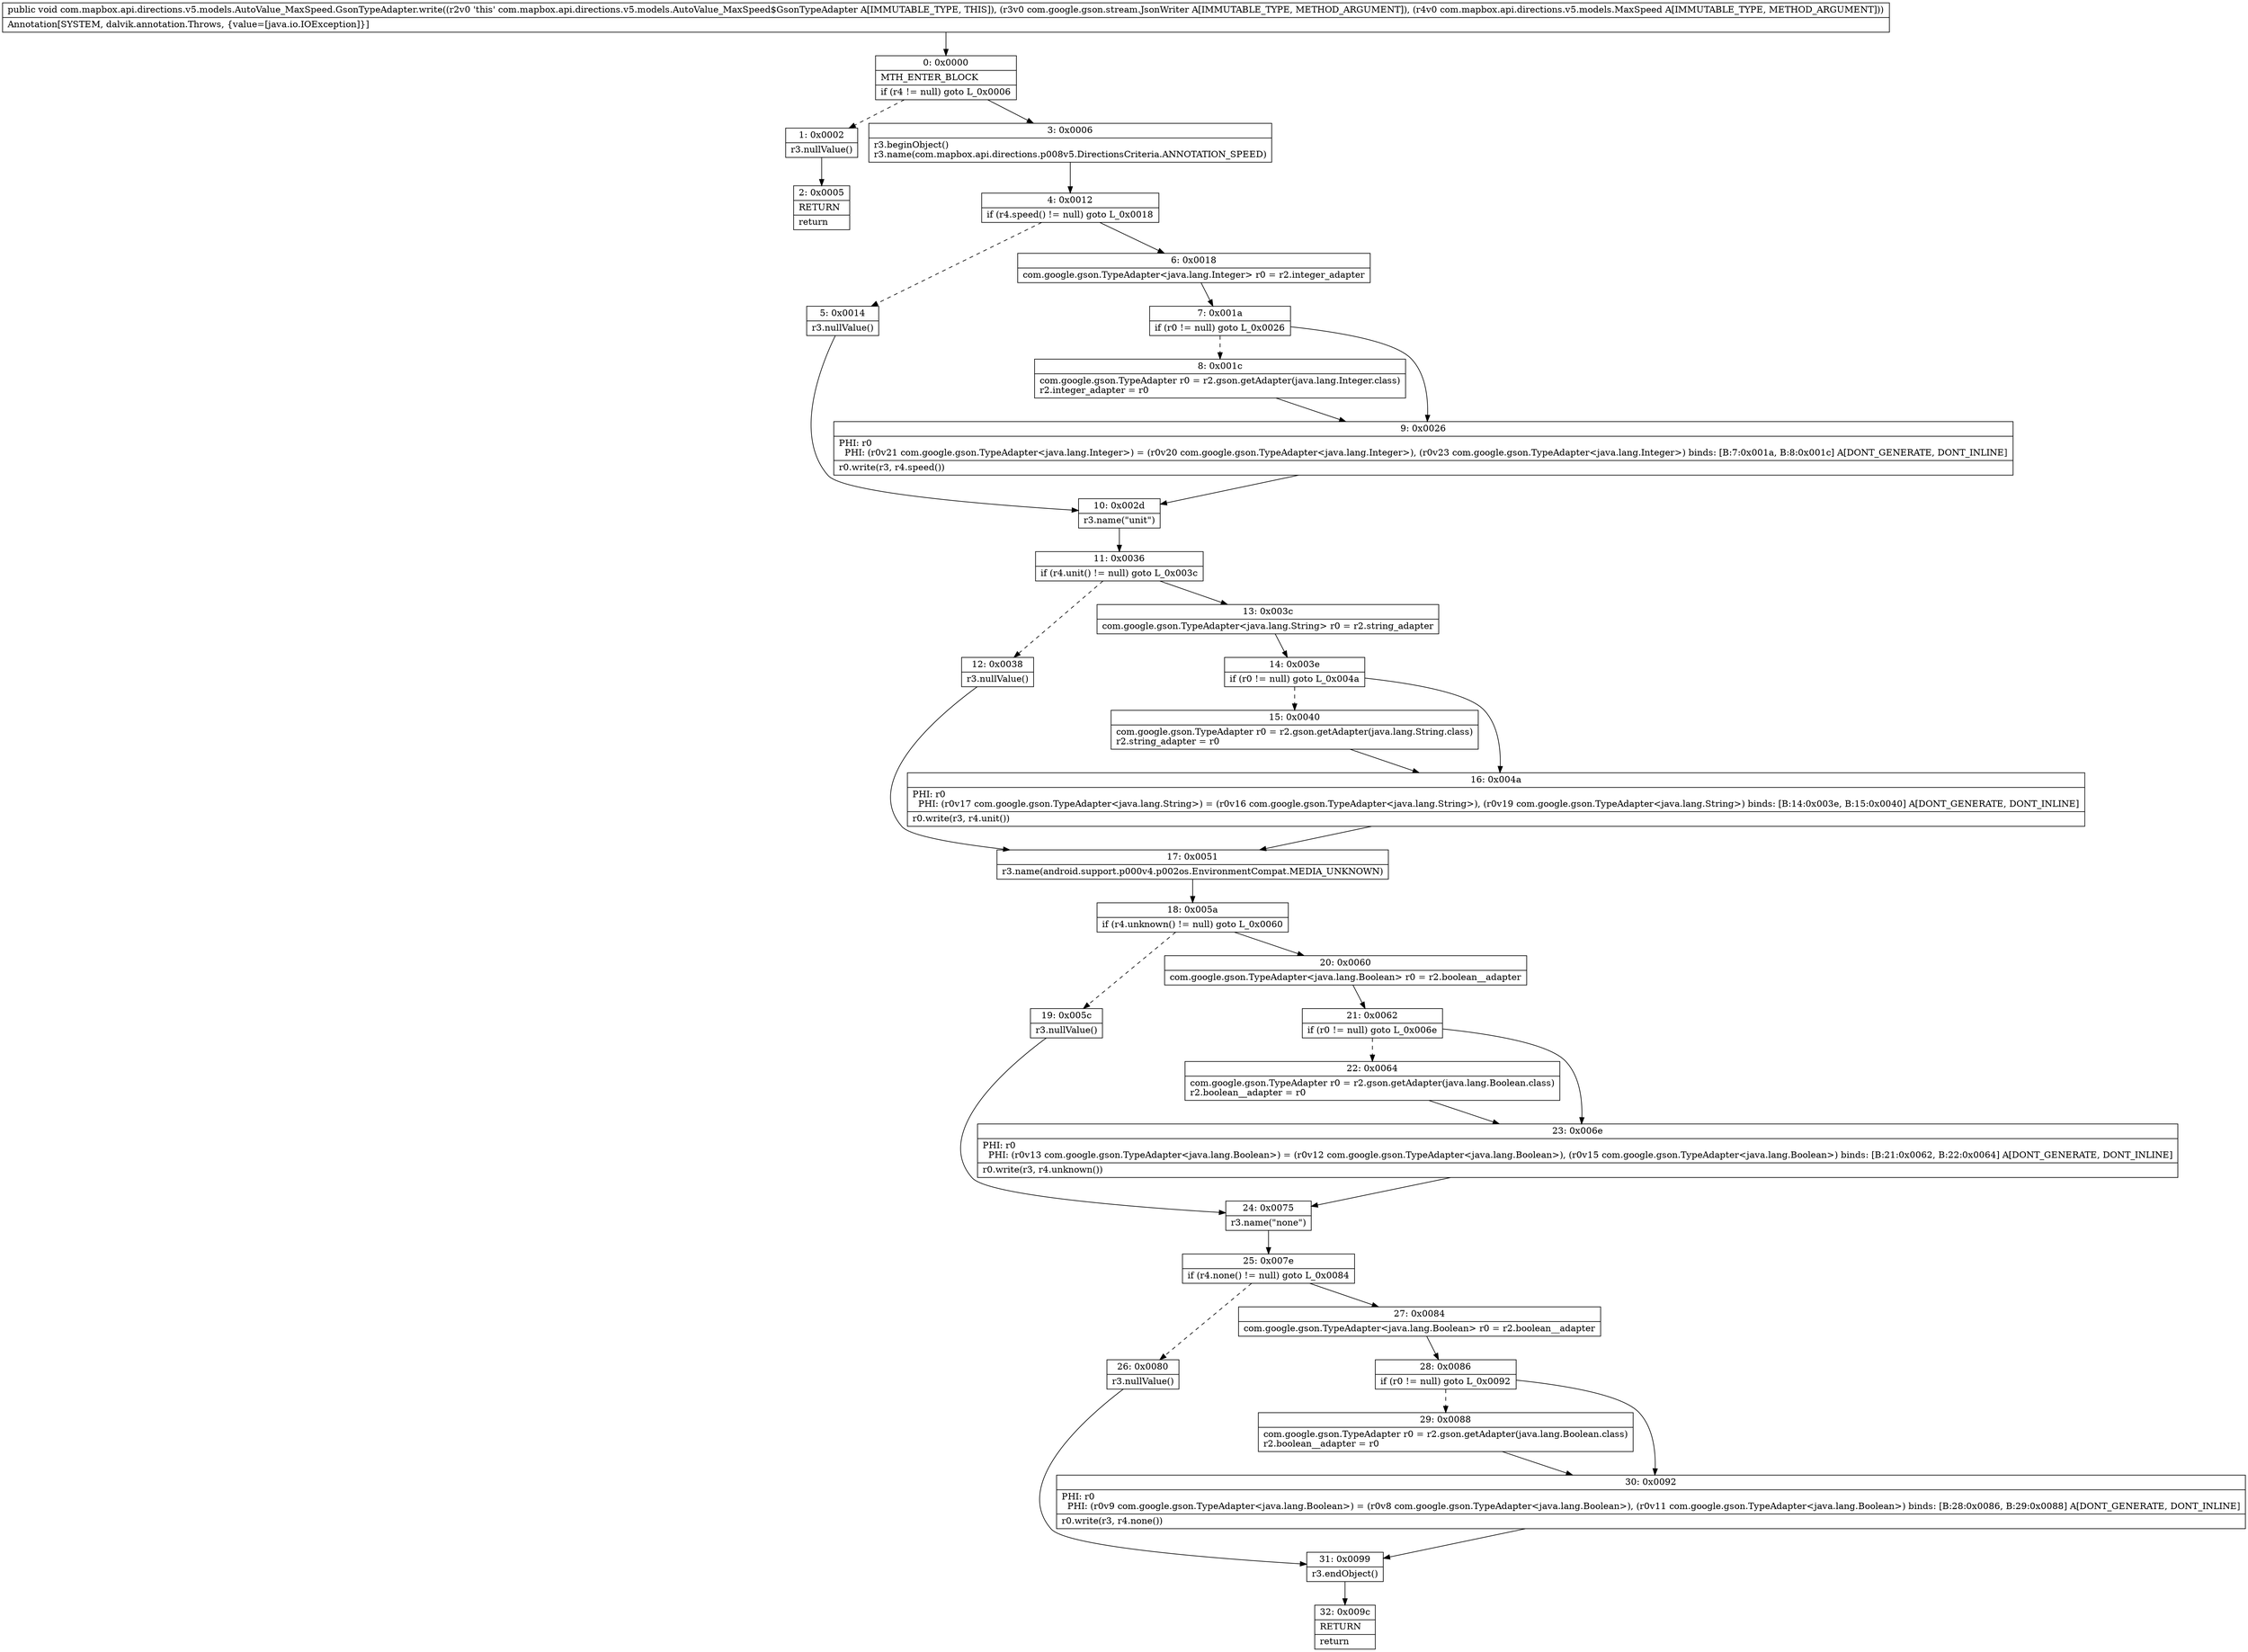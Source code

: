 digraph "CFG forcom.mapbox.api.directions.v5.models.AutoValue_MaxSpeed.GsonTypeAdapter.write(Lcom\/google\/gson\/stream\/JsonWriter;Lcom\/mapbox\/api\/directions\/v5\/models\/MaxSpeed;)V" {
Node_0 [shape=record,label="{0\:\ 0x0000|MTH_ENTER_BLOCK\l|if (r4 != null) goto L_0x0006\l}"];
Node_1 [shape=record,label="{1\:\ 0x0002|r3.nullValue()\l}"];
Node_2 [shape=record,label="{2\:\ 0x0005|RETURN\l|return\l}"];
Node_3 [shape=record,label="{3\:\ 0x0006|r3.beginObject()\lr3.name(com.mapbox.api.directions.p008v5.DirectionsCriteria.ANNOTATION_SPEED)\l}"];
Node_4 [shape=record,label="{4\:\ 0x0012|if (r4.speed() != null) goto L_0x0018\l}"];
Node_5 [shape=record,label="{5\:\ 0x0014|r3.nullValue()\l}"];
Node_6 [shape=record,label="{6\:\ 0x0018|com.google.gson.TypeAdapter\<java.lang.Integer\> r0 = r2.integer_adapter\l}"];
Node_7 [shape=record,label="{7\:\ 0x001a|if (r0 != null) goto L_0x0026\l}"];
Node_8 [shape=record,label="{8\:\ 0x001c|com.google.gson.TypeAdapter r0 = r2.gson.getAdapter(java.lang.Integer.class)\lr2.integer_adapter = r0\l}"];
Node_9 [shape=record,label="{9\:\ 0x0026|PHI: r0 \l  PHI: (r0v21 com.google.gson.TypeAdapter\<java.lang.Integer\>) = (r0v20 com.google.gson.TypeAdapter\<java.lang.Integer\>), (r0v23 com.google.gson.TypeAdapter\<java.lang.Integer\>) binds: [B:7:0x001a, B:8:0x001c] A[DONT_GENERATE, DONT_INLINE]\l|r0.write(r3, r4.speed())\l}"];
Node_10 [shape=record,label="{10\:\ 0x002d|r3.name(\"unit\")\l}"];
Node_11 [shape=record,label="{11\:\ 0x0036|if (r4.unit() != null) goto L_0x003c\l}"];
Node_12 [shape=record,label="{12\:\ 0x0038|r3.nullValue()\l}"];
Node_13 [shape=record,label="{13\:\ 0x003c|com.google.gson.TypeAdapter\<java.lang.String\> r0 = r2.string_adapter\l}"];
Node_14 [shape=record,label="{14\:\ 0x003e|if (r0 != null) goto L_0x004a\l}"];
Node_15 [shape=record,label="{15\:\ 0x0040|com.google.gson.TypeAdapter r0 = r2.gson.getAdapter(java.lang.String.class)\lr2.string_adapter = r0\l}"];
Node_16 [shape=record,label="{16\:\ 0x004a|PHI: r0 \l  PHI: (r0v17 com.google.gson.TypeAdapter\<java.lang.String\>) = (r0v16 com.google.gson.TypeAdapter\<java.lang.String\>), (r0v19 com.google.gson.TypeAdapter\<java.lang.String\>) binds: [B:14:0x003e, B:15:0x0040] A[DONT_GENERATE, DONT_INLINE]\l|r0.write(r3, r4.unit())\l}"];
Node_17 [shape=record,label="{17\:\ 0x0051|r3.name(android.support.p000v4.p002os.EnvironmentCompat.MEDIA_UNKNOWN)\l}"];
Node_18 [shape=record,label="{18\:\ 0x005a|if (r4.unknown() != null) goto L_0x0060\l}"];
Node_19 [shape=record,label="{19\:\ 0x005c|r3.nullValue()\l}"];
Node_20 [shape=record,label="{20\:\ 0x0060|com.google.gson.TypeAdapter\<java.lang.Boolean\> r0 = r2.boolean__adapter\l}"];
Node_21 [shape=record,label="{21\:\ 0x0062|if (r0 != null) goto L_0x006e\l}"];
Node_22 [shape=record,label="{22\:\ 0x0064|com.google.gson.TypeAdapter r0 = r2.gson.getAdapter(java.lang.Boolean.class)\lr2.boolean__adapter = r0\l}"];
Node_23 [shape=record,label="{23\:\ 0x006e|PHI: r0 \l  PHI: (r0v13 com.google.gson.TypeAdapter\<java.lang.Boolean\>) = (r0v12 com.google.gson.TypeAdapter\<java.lang.Boolean\>), (r0v15 com.google.gson.TypeAdapter\<java.lang.Boolean\>) binds: [B:21:0x0062, B:22:0x0064] A[DONT_GENERATE, DONT_INLINE]\l|r0.write(r3, r4.unknown())\l}"];
Node_24 [shape=record,label="{24\:\ 0x0075|r3.name(\"none\")\l}"];
Node_25 [shape=record,label="{25\:\ 0x007e|if (r4.none() != null) goto L_0x0084\l}"];
Node_26 [shape=record,label="{26\:\ 0x0080|r3.nullValue()\l}"];
Node_27 [shape=record,label="{27\:\ 0x0084|com.google.gson.TypeAdapter\<java.lang.Boolean\> r0 = r2.boolean__adapter\l}"];
Node_28 [shape=record,label="{28\:\ 0x0086|if (r0 != null) goto L_0x0092\l}"];
Node_29 [shape=record,label="{29\:\ 0x0088|com.google.gson.TypeAdapter r0 = r2.gson.getAdapter(java.lang.Boolean.class)\lr2.boolean__adapter = r0\l}"];
Node_30 [shape=record,label="{30\:\ 0x0092|PHI: r0 \l  PHI: (r0v9 com.google.gson.TypeAdapter\<java.lang.Boolean\>) = (r0v8 com.google.gson.TypeAdapter\<java.lang.Boolean\>), (r0v11 com.google.gson.TypeAdapter\<java.lang.Boolean\>) binds: [B:28:0x0086, B:29:0x0088] A[DONT_GENERATE, DONT_INLINE]\l|r0.write(r3, r4.none())\l}"];
Node_31 [shape=record,label="{31\:\ 0x0099|r3.endObject()\l}"];
Node_32 [shape=record,label="{32\:\ 0x009c|RETURN\l|return\l}"];
MethodNode[shape=record,label="{public void com.mapbox.api.directions.v5.models.AutoValue_MaxSpeed.GsonTypeAdapter.write((r2v0 'this' com.mapbox.api.directions.v5.models.AutoValue_MaxSpeed$GsonTypeAdapter A[IMMUTABLE_TYPE, THIS]), (r3v0 com.google.gson.stream.JsonWriter A[IMMUTABLE_TYPE, METHOD_ARGUMENT]), (r4v0 com.mapbox.api.directions.v5.models.MaxSpeed A[IMMUTABLE_TYPE, METHOD_ARGUMENT]))  | Annotation[SYSTEM, dalvik.annotation.Throws, \{value=[java.io.IOException]\}]\l}"];
MethodNode -> Node_0;
Node_0 -> Node_1[style=dashed];
Node_0 -> Node_3;
Node_1 -> Node_2;
Node_3 -> Node_4;
Node_4 -> Node_5[style=dashed];
Node_4 -> Node_6;
Node_5 -> Node_10;
Node_6 -> Node_7;
Node_7 -> Node_8[style=dashed];
Node_7 -> Node_9;
Node_8 -> Node_9;
Node_9 -> Node_10;
Node_10 -> Node_11;
Node_11 -> Node_12[style=dashed];
Node_11 -> Node_13;
Node_12 -> Node_17;
Node_13 -> Node_14;
Node_14 -> Node_15[style=dashed];
Node_14 -> Node_16;
Node_15 -> Node_16;
Node_16 -> Node_17;
Node_17 -> Node_18;
Node_18 -> Node_19[style=dashed];
Node_18 -> Node_20;
Node_19 -> Node_24;
Node_20 -> Node_21;
Node_21 -> Node_22[style=dashed];
Node_21 -> Node_23;
Node_22 -> Node_23;
Node_23 -> Node_24;
Node_24 -> Node_25;
Node_25 -> Node_26[style=dashed];
Node_25 -> Node_27;
Node_26 -> Node_31;
Node_27 -> Node_28;
Node_28 -> Node_29[style=dashed];
Node_28 -> Node_30;
Node_29 -> Node_30;
Node_30 -> Node_31;
Node_31 -> Node_32;
}

